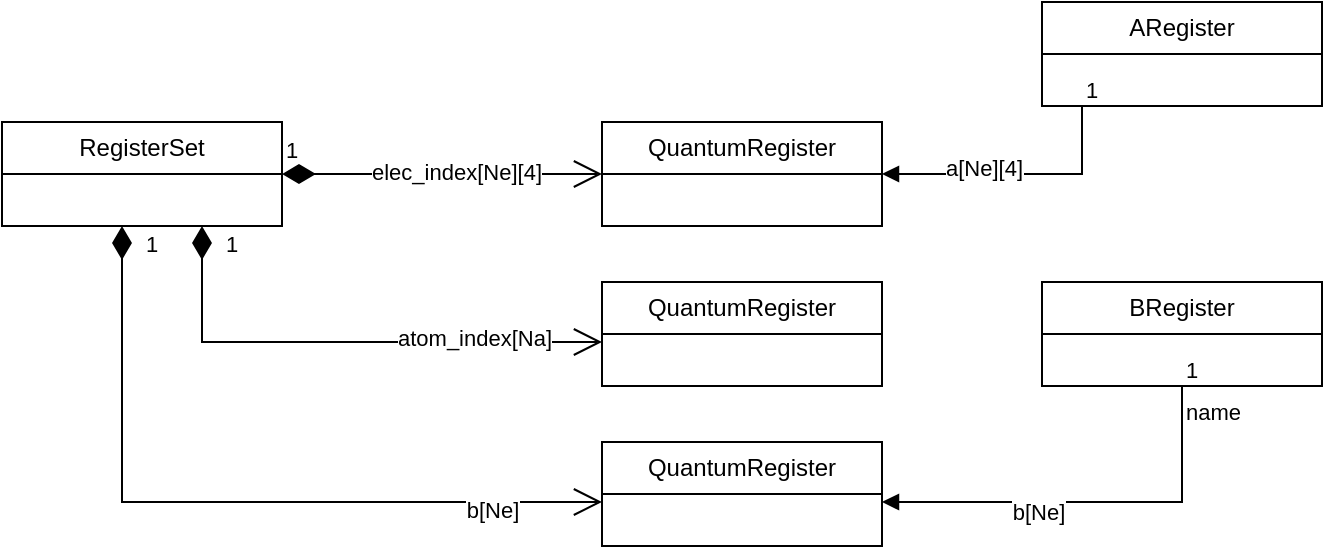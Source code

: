 <mxfile version="22.0.4" type="device" pages="2">
  <diagram name="ページ1" id="7Wch-asRJhDsQkqrB2l5">
    <mxGraphModel dx="864" dy="922" grid="1" gridSize="10" guides="1" tooltips="1" connect="1" arrows="1" fold="1" page="1" pageScale="1" pageWidth="827" pageHeight="1169" math="0" shadow="0">
      <root>
        <mxCell id="0" />
        <mxCell id="1" parent="0" />
        <mxCell id="BdGxvNO6m2A0kSxiQOfO-5" value="RegisterSet" style="swimlane;fontStyle=0;childLayout=stackLayout;horizontal=1;startSize=26;fillColor=none;horizontalStack=0;resizeParent=1;resizeParentMax=0;resizeLast=0;collapsible=1;marginBottom=0;whiteSpace=wrap;html=1;" parent="1" vertex="1">
          <mxGeometry x="80" y="120" width="140" height="52" as="geometry" />
        </mxCell>
        <mxCell id="BdGxvNO6m2A0kSxiQOfO-9" value="QuantumRegister" style="swimlane;fontStyle=0;childLayout=stackLayout;horizontal=1;startSize=26;fillColor=none;horizontalStack=0;resizeParent=1;resizeParentMax=0;resizeLast=0;collapsible=1;marginBottom=0;whiteSpace=wrap;html=1;" parent="1" vertex="1">
          <mxGeometry x="380" y="120" width="140" height="52" as="geometry" />
        </mxCell>
        <mxCell id="BdGxvNO6m2A0kSxiQOfO-10" value="QuantumRegister" style="swimlane;fontStyle=0;childLayout=stackLayout;horizontal=1;startSize=26;fillColor=none;horizontalStack=0;resizeParent=1;resizeParentMax=0;resizeLast=0;collapsible=1;marginBottom=0;whiteSpace=wrap;html=1;" parent="1" vertex="1">
          <mxGeometry x="380" y="200" width="140" height="52" as="geometry" />
        </mxCell>
        <mxCell id="BdGxvNO6m2A0kSxiQOfO-11" value="1" style="endArrow=open;html=1;endSize=12;startArrow=diamondThin;startSize=14;startFill=1;edgeStyle=orthogonalEdgeStyle;align=left;verticalAlign=bottom;rounded=0;" parent="1" source="BdGxvNO6m2A0kSxiQOfO-5" target="BdGxvNO6m2A0kSxiQOfO-9" edge="1">
          <mxGeometry x="-1" y="3" relative="1" as="geometry">
            <mxPoint x="250" y="310" as="sourcePoint" />
            <mxPoint x="410" y="310" as="targetPoint" />
          </mxGeometry>
        </mxCell>
        <mxCell id="BdGxvNO6m2A0kSxiQOfO-13" value="elec_index[Ne][4]" style="edgeLabel;html=1;align=center;verticalAlign=middle;resizable=0;points=[];" parent="BdGxvNO6m2A0kSxiQOfO-11" vertex="1" connectable="0">
          <mxGeometry x="0.081" y="1" relative="1" as="geometry">
            <mxPoint as="offset" />
          </mxGeometry>
        </mxCell>
        <mxCell id="BdGxvNO6m2A0kSxiQOfO-14" value="1" style="endArrow=open;html=1;endSize=12;startArrow=diamondThin;startSize=14;startFill=1;edgeStyle=orthogonalEdgeStyle;align=left;verticalAlign=bottom;rounded=0;" parent="1" source="BdGxvNO6m2A0kSxiQOfO-5" target="BdGxvNO6m2A0kSxiQOfO-10" edge="1">
          <mxGeometry x="-0.861" y="10" relative="1" as="geometry">
            <mxPoint x="250" y="280" as="sourcePoint" />
            <mxPoint x="410" y="280" as="targetPoint" />
            <Array as="points">
              <mxPoint x="180" y="230" />
            </Array>
            <mxPoint as="offset" />
          </mxGeometry>
        </mxCell>
        <mxCell id="BdGxvNO6m2A0kSxiQOfO-15" value="atom_index[Na]" style="edgeLabel;html=1;align=center;verticalAlign=middle;resizable=0;points=[];" parent="BdGxvNO6m2A0kSxiQOfO-14" vertex="1" connectable="0">
          <mxGeometry x="0.5" y="2" relative="1" as="geometry">
            <mxPoint as="offset" />
          </mxGeometry>
        </mxCell>
        <mxCell id="BdGxvNO6m2A0kSxiQOfO-16" value="QuantumRegister" style="swimlane;fontStyle=0;childLayout=stackLayout;horizontal=1;startSize=26;fillColor=none;horizontalStack=0;resizeParent=1;resizeParentMax=0;resizeLast=0;collapsible=1;marginBottom=0;whiteSpace=wrap;html=1;" parent="1" vertex="1">
          <mxGeometry x="380" y="280" width="140" height="52" as="geometry" />
        </mxCell>
        <mxCell id="BdGxvNO6m2A0kSxiQOfO-17" value="1" style="endArrow=open;html=1;endSize=12;startArrow=diamondThin;startSize=14;startFill=1;edgeStyle=orthogonalEdgeStyle;align=left;verticalAlign=bottom;rounded=0;" parent="1" source="BdGxvNO6m2A0kSxiQOfO-5" target="BdGxvNO6m2A0kSxiQOfO-16" edge="1">
          <mxGeometry x="-0.905" y="10" relative="1" as="geometry">
            <mxPoint x="180" y="310" as="sourcePoint" />
            <mxPoint x="340" y="310" as="targetPoint" />
            <Array as="points">
              <mxPoint x="140" y="310" />
            </Array>
            <mxPoint as="offset" />
          </mxGeometry>
        </mxCell>
        <mxCell id="BdGxvNO6m2A0kSxiQOfO-18" value="b[Ne]" style="edgeLabel;html=1;align=center;verticalAlign=middle;resizable=0;points=[];" parent="BdGxvNO6m2A0kSxiQOfO-17" vertex="1" connectable="0">
          <mxGeometry x="0.709" y="-4" relative="1" as="geometry">
            <mxPoint as="offset" />
          </mxGeometry>
        </mxCell>
        <mxCell id="BdGxvNO6m2A0kSxiQOfO-19" value="ARegister" style="swimlane;fontStyle=0;childLayout=stackLayout;horizontal=1;startSize=26;fillColor=none;horizontalStack=0;resizeParent=1;resizeParentMax=0;resizeLast=0;collapsible=1;marginBottom=0;whiteSpace=wrap;html=1;" parent="1" vertex="1">
          <mxGeometry x="600" y="60" width="140" height="52" as="geometry" />
        </mxCell>
        <mxCell id="BdGxvNO6m2A0kSxiQOfO-20" value="BRegister" style="swimlane;fontStyle=0;childLayout=stackLayout;horizontal=1;startSize=26;fillColor=none;horizontalStack=0;resizeParent=1;resizeParentMax=0;resizeLast=0;collapsible=1;marginBottom=0;whiteSpace=wrap;html=1;" parent="1" vertex="1">
          <mxGeometry x="600" y="200" width="140" height="52" as="geometry" />
        </mxCell>
        <mxCell id="BdGxvNO6m2A0kSxiQOfO-21" value="a[Ne][4]" style="endArrow=block;endFill=1;html=1;edgeStyle=orthogonalEdgeStyle;align=left;verticalAlign=top;rounded=0;" parent="1" source="BdGxvNO6m2A0kSxiQOfO-19" target="BdGxvNO6m2A0kSxiQOfO-9" edge="1">
          <mxGeometry x="0.552" y="-16" relative="1" as="geometry">
            <mxPoint x="270" y="460" as="sourcePoint" />
            <mxPoint x="430" y="460" as="targetPoint" />
            <Array as="points">
              <mxPoint x="620" y="146" />
            </Array>
            <mxPoint as="offset" />
          </mxGeometry>
        </mxCell>
        <mxCell id="BdGxvNO6m2A0kSxiQOfO-22" value="1" style="edgeLabel;resizable=0;html=1;align=left;verticalAlign=bottom;" parent="BdGxvNO6m2A0kSxiQOfO-21" connectable="0" vertex="1">
          <mxGeometry x="-1" relative="1" as="geometry" />
        </mxCell>
        <mxCell id="BdGxvNO6m2A0kSxiQOfO-25" value="name" style="endArrow=block;endFill=1;html=1;edgeStyle=orthogonalEdgeStyle;align=left;verticalAlign=top;rounded=0;" parent="1" source="BdGxvNO6m2A0kSxiQOfO-20" target="BdGxvNO6m2A0kSxiQOfO-16" edge="1">
          <mxGeometry x="-1" relative="1" as="geometry">
            <mxPoint x="580" y="370" as="sourcePoint" />
            <mxPoint x="740" y="370" as="targetPoint" />
            <Array as="points">
              <mxPoint x="670" y="310" />
            </Array>
          </mxGeometry>
        </mxCell>
        <mxCell id="BdGxvNO6m2A0kSxiQOfO-26" value="1" style="edgeLabel;resizable=0;html=1;align=left;verticalAlign=bottom;" parent="BdGxvNO6m2A0kSxiQOfO-25" connectable="0" vertex="1">
          <mxGeometry x="-1" relative="1" as="geometry" />
        </mxCell>
        <mxCell id="BdGxvNO6m2A0kSxiQOfO-27" value="b[Ne]" style="edgeLabel;html=1;align=center;verticalAlign=middle;resizable=0;points=[];" parent="BdGxvNO6m2A0kSxiQOfO-25" vertex="1" connectable="0">
          <mxGeometry x="0.255" y="5" relative="1" as="geometry">
            <mxPoint as="offset" />
          </mxGeometry>
        </mxCell>
      </root>
    </mxGraphModel>
  </diagram>
  <diagram id="Li1QTQq31yENoJLunzgg" name="ページ2">
    <mxGraphModel dx="864" dy="922" grid="1" gridSize="10" guides="1" tooltips="1" connect="1" arrows="1" fold="1" page="1" pageScale="1" pageWidth="827" pageHeight="1169" math="0" shadow="0">
      <root>
        <mxCell id="0" />
        <mxCell id="1" parent="0" />
        <mxCell id="qgUlukoZVrY-d9x7uD8B-5" value="TomaruIntegrator" style="swimlane;fontStyle=0;childLayout=stackLayout;horizontal=1;startSize=26;fillColor=none;horizontalStack=0;resizeParent=1;resizeParentMax=0;resizeLast=0;collapsible=1;marginBottom=0;whiteSpace=wrap;html=1;" vertex="1" parent="1">
          <mxGeometry x="200" y="80" width="140" height="52" as="geometry" />
        </mxCell>
        <mxCell id="qgUlukoZVrY-d9x7uD8B-9" value="RegisterSet" style="swimlane;fontStyle=0;childLayout=stackLayout;horizontal=1;startSize=26;fillColor=none;horizontalStack=0;resizeParent=1;resizeParentMax=0;resizeLast=0;collapsible=1;marginBottom=0;whiteSpace=wrap;html=1;" vertex="1" parent="1">
          <mxGeometry x="80" y="200" width="140" height="52" as="geometry" />
        </mxCell>
        <mxCell id="qgUlukoZVrY-d9x7uD8B-10" value="ARegister" style="swimlane;fontStyle=0;childLayout=stackLayout;horizontal=1;startSize=26;fillColor=none;horizontalStack=0;resizeParent=1;resizeParentMax=0;resizeLast=0;collapsible=1;marginBottom=0;whiteSpace=wrap;html=1;" vertex="1" parent="1">
          <mxGeometry x="280" y="200" width="140" height="52" as="geometry" />
        </mxCell>
        <mxCell id="qgUlukoZVrY-d9x7uD8B-12" value="QuantumRegister" style="swimlane;fontStyle=0;childLayout=stackLayout;horizontal=1;startSize=26;fillColor=none;horizontalStack=0;resizeParent=1;resizeParentMax=0;resizeLast=0;collapsible=1;marginBottom=0;whiteSpace=wrap;html=1;" vertex="1" parent="1">
          <mxGeometry x="80" y="320" width="140" height="52" as="geometry" />
        </mxCell>
        <mxCell id="qgUlukoZVrY-d9x7uD8B-13" value="1" style="endArrow=open;html=1;endSize=12;startArrow=diamondThin;startSize=14;startFill=1;edgeStyle=orthogonalEdgeStyle;align=left;verticalAlign=bottom;rounded=0;" edge="1" parent="1" source="qgUlukoZVrY-d9x7uD8B-5" target="qgUlukoZVrY-d9x7uD8B-9">
          <mxGeometry x="-0.772" y="10" relative="1" as="geometry">
            <mxPoint x="290" y="160" as="sourcePoint" />
            <mxPoint x="450" y="160" as="targetPoint" />
            <Array as="points">
              <mxPoint x="240" y="166" />
              <mxPoint x="150" y="166" />
            </Array>
            <mxPoint as="offset" />
          </mxGeometry>
        </mxCell>
        <mxCell id="qgUlukoZVrY-d9x7uD8B-14" value="1" style="endArrow=open;html=1;endSize=12;startArrow=diamondThin;startSize=14;startFill=1;edgeStyle=orthogonalEdgeStyle;align=left;verticalAlign=bottom;rounded=0;" edge="1" parent="1" source="qgUlukoZVrY-d9x7uD8B-5" target="qgUlukoZVrY-d9x7uD8B-10">
          <mxGeometry x="-0.739" y="10" relative="1" as="geometry">
            <mxPoint x="350" y="160" as="sourcePoint" />
            <mxPoint x="510" y="160" as="targetPoint" />
            <Array as="points">
              <mxPoint x="280" y="166" />
              <mxPoint x="350" y="166" />
            </Array>
            <mxPoint as="offset" />
          </mxGeometry>
        </mxCell>
        <mxCell id="qgUlukoZVrY-d9x7uD8B-15" value="1" style="endArrow=open;html=1;endSize=12;startArrow=diamondThin;startSize=14;startFill=1;edgeStyle=orthogonalEdgeStyle;align=left;verticalAlign=bottom;rounded=0;" edge="1" parent="1" source="qgUlukoZVrY-d9x7uD8B-5" target="qgUlukoZVrY-d9x7uD8B-22">
          <mxGeometry x="-0.745" y="10" relative="1" as="geometry">
            <mxPoint x="390" y="100" as="sourcePoint" />
            <mxPoint x="550" y="100" as="targetPoint" />
            <Array as="points">
              <mxPoint x="320" y="160" />
              <mxPoint x="550" y="160" />
            </Array>
            <mxPoint as="offset" />
          </mxGeometry>
        </mxCell>
        <mxCell id="qgUlukoZVrY-d9x7uD8B-16" value="1" style="endArrow=open;html=1;endSize=12;startArrow=diamondThin;startSize=14;startFill=1;edgeStyle=orthogonalEdgeStyle;align=left;verticalAlign=bottom;rounded=0;" edge="1" parent="1" source="qgUlukoZVrY-d9x7uD8B-9" target="qgUlukoZVrY-d9x7uD8B-12">
          <mxGeometry x="-0.471" y="10" relative="1" as="geometry">
            <mxPoint x="230" y="300" as="sourcePoint" />
            <mxPoint x="390" y="300" as="targetPoint" />
            <mxPoint as="offset" />
          </mxGeometry>
        </mxCell>
        <mxCell id="qgUlukoZVrY-d9x7uD8B-17" value="*" style="edgeLabel;html=1;align=center;verticalAlign=middle;resizable=0;points=[];fontSize=14;" vertex="1" connectable="0" parent="qgUlukoZVrY-d9x7uD8B-16">
          <mxGeometry x="0.714" relative="1" as="geometry">
            <mxPoint x="10" y="-10" as="offset" />
          </mxGeometry>
        </mxCell>
        <mxCell id="qgUlukoZVrY-d9x7uD8B-18" value="" style="endArrow=block;endFill=1;html=1;edgeStyle=orthogonalEdgeStyle;align=left;verticalAlign=top;rounded=0;" edge="1" parent="1" source="qgUlukoZVrY-d9x7uD8B-10" target="qgUlukoZVrY-d9x7uD8B-12">
          <mxGeometry x="0.327" y="-20" relative="1" as="geometry">
            <mxPoint x="330" y="340" as="sourcePoint" />
            <mxPoint x="490" y="340" as="targetPoint" />
            <Array as="points">
              <mxPoint x="350" y="330" />
            </Array>
            <mxPoint as="offset" />
          </mxGeometry>
        </mxCell>
        <mxCell id="qgUlukoZVrY-d9x7uD8B-19" value="1" style="edgeLabel;resizable=0;html=1;align=left;verticalAlign=bottom;" connectable="0" vertex="1" parent="qgUlukoZVrY-d9x7uD8B-18">
          <mxGeometry x="-1" relative="1" as="geometry">
            <mxPoint x="10" y="18" as="offset" />
          </mxGeometry>
        </mxCell>
        <mxCell id="qgUlukoZVrY-d9x7uD8B-20" value="" style="endArrow=block;endFill=1;html=1;edgeStyle=orthogonalEdgeStyle;align=left;verticalAlign=top;rounded=0;" edge="1" parent="1" source="qgUlukoZVrY-d9x7uD8B-22" target="qgUlukoZVrY-d9x7uD8B-12">
          <mxGeometry x="-1" relative="1" as="geometry">
            <mxPoint x="430" y="350" as="sourcePoint" />
            <mxPoint x="590" y="350" as="targetPoint" />
            <Array as="points">
              <mxPoint x="550" y="360" />
            </Array>
          </mxGeometry>
        </mxCell>
        <mxCell id="qgUlukoZVrY-d9x7uD8B-21" value="1" style="edgeLabel;resizable=0;html=1;align=left;verticalAlign=bottom;" connectable="0" vertex="1" parent="qgUlukoZVrY-d9x7uD8B-20">
          <mxGeometry x="-1" relative="1" as="geometry">
            <mxPoint x="10" y="18" as="offset" />
          </mxGeometry>
        </mxCell>
        <mxCell id="qgUlukoZVrY-d9x7uD8B-22" value="BRegister" style="swimlane;fontStyle=1;align=center;verticalAlign=top;childLayout=stackLayout;horizontal=1;startSize=26;horizontalStack=0;resizeParent=1;resizeParentMax=0;resizeLast=0;collapsible=1;marginBottom=0;whiteSpace=wrap;html=1;" vertex="1" parent="1">
          <mxGeometry x="480" y="200" width="160" height="86" as="geometry" />
        </mxCell>
        <mxCell id="qgUlukoZVrY-d9x7uD8B-24" value="" style="line;strokeWidth=1;fillColor=none;align=left;verticalAlign=middle;spacingTop=-1;spacingLeft=3;spacingRight=3;rotatable=0;labelPosition=right;points=[];portConstraint=eastwest;strokeColor=inherit;" vertex="1" parent="qgUlukoZVrY-d9x7uD8B-22">
          <mxGeometry y="26" width="160" height="8" as="geometry" />
        </mxCell>
        <mxCell id="qgUlukoZVrY-d9x7uD8B-25" value="+ build_sums()" style="text;strokeColor=none;fillColor=none;align=left;verticalAlign=top;spacingLeft=4;spacingRight=4;overflow=hidden;rotatable=0;points=[[0,0.5],[1,0.5]];portConstraint=eastwest;whiteSpace=wrap;html=1;" vertex="1" parent="qgUlukoZVrY-d9x7uD8B-22">
          <mxGeometry y="34" width="160" height="26" as="geometry" />
        </mxCell>
        <mxCell id="qgUlukoZVrY-d9x7uD8B-26" value="+ build_permutations()" style="text;strokeColor=none;fillColor=none;align=left;verticalAlign=top;spacingLeft=4;spacingRight=4;overflow=hidden;rotatable=0;points=[[0,0.5],[1,0.5]];portConstraint=eastwest;whiteSpace=wrap;html=1;" vertex="1" parent="qgUlukoZVrY-d9x7uD8B-22">
          <mxGeometry y="60" width="160" height="26" as="geometry" />
        </mxCell>
      </root>
    </mxGraphModel>
  </diagram>
</mxfile>
